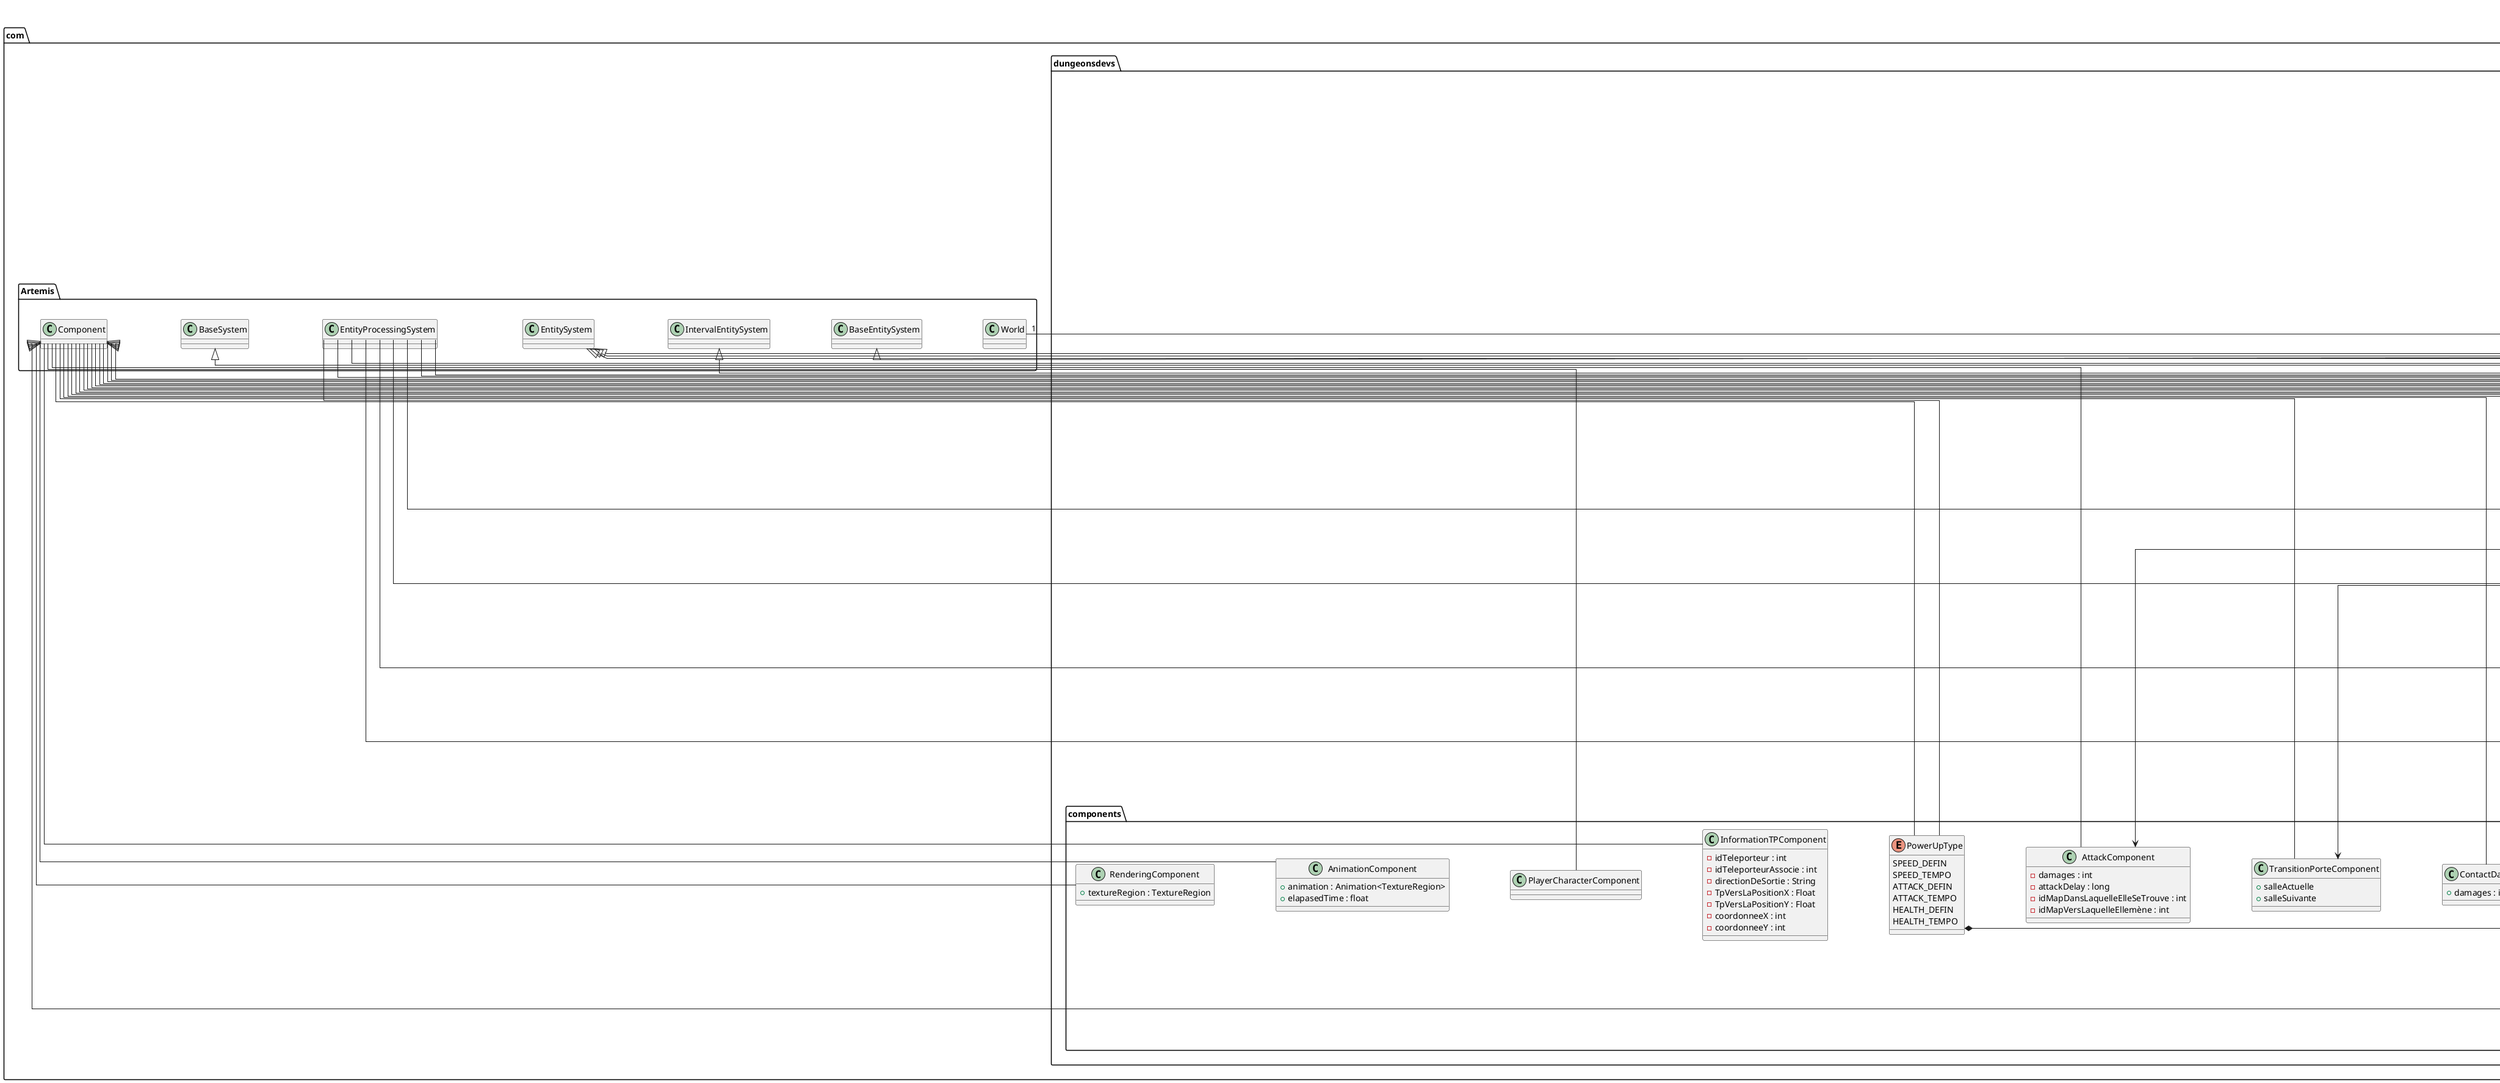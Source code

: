 @startuml
/'
******************
    Setups and includes
******************
'/
skinparam linetype ortho
skinparam Nodesep 100
' skinparam ranksep 100
skinparam groupInheritance 3

!global $artemisWorldClass = com.Artemis.World
!global $box2dWorldClass = com.badlogic.gdx.physics.box2d.World


namespace com.Artemis {

}

namespace com.badlogic {

}

!procedure $defineAsComponent($className)
    com.Artemis.Component <|-- $className
!endprocedure

!procedure $defineAsSystem($className, $systemType="EntitySystem")
    com.Artemis.$systemType <|-- $className
!endprocedure

!procedure $defineAsEntity($className)
    com.Artemis.Entity <|-- $className
!endprocedure

!procedure $defineAsArchetype($className)
    com.Artemis.Archetype <|-- $className
!endprocedure

!procedure $defineAsScreen($className)
    com.badlogic.gdx.Screen <|.. $className
    com.dungeonsdevs.screens.DungeonGameScreen <|.. $className
!endprocedure

!procedure $addRelationship($class1Name, $class2Name, $leftMultiplicity=" ", $rightMultiplicity=" ", $sign="--", $relationship="", $direction=">")
    $class1Name "$leftMultiplicity"$sign"$rightMultiplicity" $class2Name : $relationship $direction
!endprocedure

!unquoted procedure $addRelationshipsToClass($className, $classes, $leftMultiplicity=" ", $rightMultiplicity=" ", $sign="--", $relationship="", $direction=">")
    !foreach $class in %splitstr($classes, ",")
        $addRelationship($className, $class, $leftMultiplicity, $rightMultiplicity, $sign, $relationship, $direction)
    !endfor
!endprocedure

/'
******************
    Components
******************
'/
namespace com.dungeonsdevs.components {
    $defineAsComponent(PhysicsComponent)
    $defineAsComponent(RenderingComponent)
    $defineAsComponent(AnimationComponent)
    $defineAsComponent(InputComponent)
    $defineAsComponent(EntityStateComponent)
    $defineAsComponent(MovementComponent)
    $defineAsComponent(LoadedMapComponent)
    $defineAsComponent(TransitionPorteComponent)
    $defineAsComponent(SalleActuelleJoueurComponent)
    $defineAsComponent(HealthComponent)
    $defineAsComponent(PlayerCharacterComponent)
    $defineAsComponent(InvincibilityComponent)
    $defineAsComponent(AttackComponent)
    $defineAsComponent(AttackEntityComponent)
    $defineAsComponent(ContactDamageComponent)
    $defineAsComponent(SalleAssocieeComponent)
    $defineAsComponent(InformationTPComponent)
    $defineAsComponent(PiegeActifComponent)
    $defineAsComponent(PowerUpType)
    $defineAsComponent(PowerUpTypeComponent)
    $defineAsComponent(PowerUpUserComponent)
    $defineAsComponent(TeleportationComponent)


    class PhysicsComponent {
        + body : Body
    }

    class RenderingComponent {
        + textureRegion : TextureRegion
    }

    class AnimationComponent {
        + animation : Animation<TextureRegion>
        + elapasedTime : float
    }

    class InputComponent {
        + left : bool
        + right : bool
        + up : bool
        + down : bool
    }

    enum EntityState {
        IDLE
        RUNNING
        SLOWING_DOWN
    }

    class EntityStateComponent {
        + timeRemainingInCurrentState : float
    }


    class MovementComponent {
        + maxSpeedInMeterPerSecond : float
        + decelerationTimeInSeconds : float
        + initialVelocityAtStartOfDeceleration : Vector2
    }

    class LoadedMapComponent {
            + lienasset : String
            + idMap : int
            + loaded : Boolean
            + map : TiledMap
    }

    class TransitionPorteComponent {
                + salleActuelle
                + salleSuivante
    }

    class SalleActuelleJoueurComponent {
            + idMap
    }

    class HealthComponent {
        + health : int
        + maxHealth : int
    }

    class AttackComponent {
        - damages : int
        - attackDelay : long
    }

        class AttackEntityComponent {
            + startime : long
            + autodestroyTime : long
            + boundbody : Body
            + offset : float
        }

        class ContactDamageComponent {
            + damages : int
        }

    class PlayerCharacterComponent {
        ' Sert juste à identifier les entités qui sont des joueurs
    }

    class InvincibilityComponent {
        + timeRemaining : float
    }

    class AttackComponent {
        - idMapDansLaquelleElleSeTrouve : int
        - idMapVersLaquelleEllemène : int
    }

    class SalleAssocieeComponent {
        - idmap : int
    }

    class InformationTPComponent {
        - idTeleporteur : int
        - idTeleporteurAssocie : int
        - directionDeSortie : String
        - TpVersLaPositionX : Float
        - TpVersLaPositionY : Float
        - coordonneeX : int
        - coordonneeY : int
    }

    class PiegeActifComponent {
        - action : Boolean
    }

    enum PowerUpType{
        SPEED_DEFIN
        SPEED_TEMPO
        ATTACK_DEFIN
        ATTACK_TEMPO
        HEALTH_DEFIN
        HEALTH_TEMPO
    }

    class PowerUpTypeComponent {
        - powerUpType : PowerUpType
        - duration : long
        - value : float
    }

    class PowerUpUserComponent {
        - powerUpNtba : Entity
        - speedLastAppliedTime : long
        - speedDuration : long
        - attackLastAppliedTime : long
        - attackDuration : long
        - originalAttack : float
        - OriginalSpeed : float
    }
    class TeleportationComponent {
        - X : float
        - Y : float
        - doitEtreFait : boolean
    }

    $addRelationship(EntityStateComponent, EntityState, $rightMultiplicity="1", $sign="*--")
    $addRelationship(PowerUpType, PowerUpTypeComponent, $rightMultiplicity="1", $sign="*--")

}

namespace com.dungeonsdevs.screens {
    interface DungeonGameScreen {
        + reinitialize()
    }
    class GameScreen {
        + GameScreen(game: DungeonGame)
        + render(delta: float)
        + resize(width: int, height: int)
        + dispose()
    }
    class GameOverScreen {
        + GameOverScreen(game: DungeonGame)
        + render(delta: float)
        + resize(width: int, height: int)
        + dispose()
    }

    $defineAsScreen(GameScreen)
    $defineAsScreen(GameOverScreen)
}

/'
******************
    Systems
******************
'/
namespace com.dungeonsdevs.systems {
    class MovementSystem {
        - Logger logger
        - ComponentMapper<EntityStateComponent> stateMapper
        - ComponentMapper<PhysicsComponent> physicsMapper
        - ComponentMapper<MovementComponent> movementSpecsMapper
        - ComponentMapper<InputComponent> inputMapper
        # process(entity: Entity)
        - calculateMovementVector(input: InputComponent): Vector2
        - transitionAndRun(entity: Entity, movementVector: Vector2, velocityComponent: MovementComponent, physicsComponent: PhysicsComponent): void
        ' private void transitionToSlowingDown(Entity e, MovementComponent velocityComponent, PhysicsComponent physicsComponent)
        - transitionToSlowingDown(entity: Entity, velocityComponent: MovementComponent, physicsComponent: PhysicsComponent): void
        - transitionToIdle(entity: Entity, physicsComponent: PhysicsComponent, velocityComponent: MovementComponent): void
        - slowDown(entity: Entity, stateComponent: EntityStateComponent, velocityComponent: MovementComponent, physicsComponent: PhysicsComponent): void
    }


    class StateManagementSystem {
        # process(entity: Entity)
        + transition(stateComponent: EntityStateComponent, state: EntityState): bool
    }

    class MapStateManagementSystem {
        # process(entity: Entity)
    }

    class PhysicsSystem {
        - timeStep : float
        - VELOCITY_ITERATIONS : int
        - POSITION_ITERATIONS : int
        # processSystem()
    }

    class InputSystem {
        - ComponentMapper<InputComponent> inputMapper
        # process(entity: Entity)
    }

    class RenderingSystem {

    }

    class ChangeurDeSalleSystem {

    }

    class HudSystem {
        - Stage hudStage
        - Label healthLabel
        - ComponentMapper<HealthComponent> healthMapper
        # processSystem() : void
        - updateHealthLabel(healthComponent: HealthComponent) : void
        # dispose() :void
    }

    class GameOverSystem {
        + GameOverSystem(game: DungeonGame)
        # process(entity: Entity)
    }

    class InvincibilitySystem {
        - ComponentMapper<InvincibilityComponent> invincibilityMapper
        # process(entity: Entity)
    }

    class AttackEntitySystem {
        - world : World
        # process(entity: Entity)
    }

    class AttackSystem {
        - world : World
        - lastAttack : long
        # process(entity: Entity)
    }

    class CollisionSystem {
        + BeginContact(Contact contact)
    }

    class MapLoaderSystem {
        + loader : TxMapLoader
        + idMap : int
        + ProcessSystem(Entity e)
    }

    class RoomInitializerSystem {
        + box2dworld : World
        + salleActuelle : int
        + joueur : Entity
        + listeADesactiver : Array<Body>
        + ProcessSystem(Entity e)
        + createBoundary(float x, float y, float width, float height, BodyDef bdf)
    }
    class powerUpSystem {
        + box2dworld : World
        + Process(Entity e)
    }

    class TeleportationSystem {
        + Process(Entity e)
    }

    class TrapExtinctionSystem {
        + box2dworld : World
        + Process(Entity e)
    }

        $addRelationship(RoomInitializerSystem, PowerUpTypeComponent, $sign="-->", $relationship="updates")
        $addRelationship(powerUpSystem, PowerUpTypeComponent, $sign="-->", $relationship="updates")
    $addRelationship(CollisionSystem, PowerUpUserComponent, $sign="-->", $relationship="updates")
    $addRelationship(powerUpSystem, PowerUpUserComponent, $sign="-->", $relationship="updates")
    $addRelationship(CollisionSystem, ContactDamageComponent, $sign="-->", $relationship="updates")
    $addRelationship(RoomInitializerSystem, SalleAssocieeComponent, $sign="-->", $relationship="updates")

    $addRelationship(CollisionSystem, TransitionPorteComponent, $sign="-->", $relationship="updates")
    $addRelationship(MapLoaderSystem, LoadedMapComponent, $sign="-->", $relationship="updates")
    $addRelationship(RoomInitializerSystem, LoadedMapComponent, $sign="-->", $relationship="uses")
    $addRelationship(powerUpSystem, MovementComponent, $sign="-->", $relationship="updates")
    $addRelationship(TrapExtinctionSystem, PiegeActifComponent, $sign="-->", $relationship="updates")
    $addRelationship(TeleportationSystem, TeleportationComponent, $sign="-->", $relationship="updates")
    $addRelationship(AttackEntitySystem, AttackEntityComponent, $sign="-->", $relationship="uses")
    $addRelationship(AttackSystem, AttackComponent, $sign="-->", $relationship="uses")
    $addRelationship(MovementSystem, StateManagementSystem, $sign="-->", $relationship="uses")
    $addRelationship(MovementSystem, InputComponent, $sign="-->", $relationship="checks")
    $addRelationshipsToClass(MovementSystem, "EntityStateComponent, PhysicsComponent", $rightMultiplicity="*", $sign="-->", $relationship="updates")
    $addRelationship(StateManagementSystem, EntityStateComponent, $sign="-->", $relationship="updates")
    $addRelationship(PhysicsSystem, $box2dWorldClass, $sign="-->", $rightMultiplicity="1", $relationship="updates", $direction=">")
    $addRelationship(InputSystem, InputComponent, $sign="-->", $relationship="updates")
    $addRelationship(ChangeurDeSalleSystem, MapStateComponent, $sign="-->", $relationship="updates")
    $addRelationship(ChangeurDeSalleSystem, SalleActuelleJoueurComponent, $sign="-->", $relationship="updates")
    $addRelationship(HudSystem, HealthComponent, $sign="-->", $rightMultiplicity="1", $relationship="reads")
    $addRelationship(GameOverSystem, HealthComponent, $sign="-->", $rightMultiplicity="1", $relationship="reads")
    $addRelationship(GameOverSystem, DungeonGame, $sign="*--", $rightMultiplicity="1", $relationship="has")
    $addRelationship(InvincibilitySystem, InvincibilityComponent, $sign="-->", $relationship="updates")

    $defineAsSystem(MovementSystem, "EntityProcessingSystem")
    $defineAsSystem(StateManagementSystem, "EntityProcessingSystem")
    $defineAsSystem(PhysicsSystem, "IntervalEntitySystem")
    $defineAsSystem(InputSystem, "EntityProcessingSystem")
    $defineAsSystem(RenderingSystem)
    $defineAsSystem(ChangeurDeSalleSystem)
    $defineAsSystem(HudSystem, "BaseEntitySystem")
    $defineAsSystem(GameOverSystem, "EntityProcessingSystem")
    $defineAsSystem(InvincibilitySystem, "EntityProcessingSystem")

    $defineAsSystem(CollisionSystem, "BaseSystem")
    $defineAsSystem(MapLoaderSystem, "EntitySystem")
    $defineAsSystem(RoomInitializerSystem, "EntityProcessingSystem")
    $defineAsSystem(PowerUpType, "EntityProcessingSystem")
    $defineAsSystem(TrapExtinctionSystem, "EntityProcessingSystem")
    $defineAsSystem(TeleportationSystem, "EntityProcessingSystem")



    Note top of MovementSystem
    Le Systeme de mouvement n'agit que sur les entités d'Archetype PlayerCharacter
    End Note
}

!$classes = $artemisWorldClass + "," + $box2dWorldClass + ", DungeonGame,HudSystem"
    $addRelationshipsToClass(GameScreen, $classes, $rightMultiplicity="1", $sign="*--", $relationship="has")
'*****************

namespace utils {
    class GameAspects {
        + PLAYER_CHARACTER_ASPECT : Aspect.Builder
    }

    class GameArchetypes {
        + PLAYER_CHARACTER_ARCHETYPE : Archetype.Builder
        + MAP_ARCHETYPE : Archetype.Builder
        + PORTE_ARCHETYPE : Archetype.Builder
        + MUR_ARCHETYPE : Archetype.Builder
        + MONSTRE_ARCHETYPE : Archetype.Builder
        + ATTACK_ENTITY_ARCHETYPE : Archetype.Builder
        + TRAP_ENTITY_ARCHETYPE : Archetype.Builder
        + TELEPORTEUR_ENTITY_ARCHETYPE : Archetype.Builder
        + POWER_UP_ARCHETYPE : Archetype.Builder
    }

    class Constants {
        + PLAYER_CHAR_MAX_VELOCITY : float
        + PLAYER_CHAR_DECELERATION_TIME : float
    }

    Note as PlayerCharacterArchetypeNote
    L'archetype PlayerCharacter possède les composants suivant:
    - EntityStateComponent
    - PhysicsComponent
    - RenderingComponent
    - AnimationComponent
    - InputComponent
    - MovementComponent
    - SalleActuelleJoueurComponent
    - PlayerCharacterComponent
    L'archetype Map possède les composants suivant:
    - LoadedMapComponent
    - MapStateComponent
    - RenderingComponent
    L'archetype Porte possède les composants suivant:
    - PhysicsComponent
    - MapStateComponent
    L'archetype Mur possède les composants suivant:
    - PhysicsComponent
    End Note
    PlayerCharacterArchetypeNote .. GameArchetypes::PLAYER_CHARACTER_ARCHETYPE
    PlayerCharacterArchetypeNote .. GameAspects::PLAYER_CHARACTER_ASPECT
}

'*****************


class DungeonGame extends com.badlogic.gdx.Game {
    + create() : void
    + render() : void
    + restartGame() : void
    + gameOver() : void
}
$addRelationshipsToClass(DungeonGame, "GameScreen, GameOverScreen", $rightMultiplicity="1", $sign="*--", $relationship="has")

' hide components

@enduml